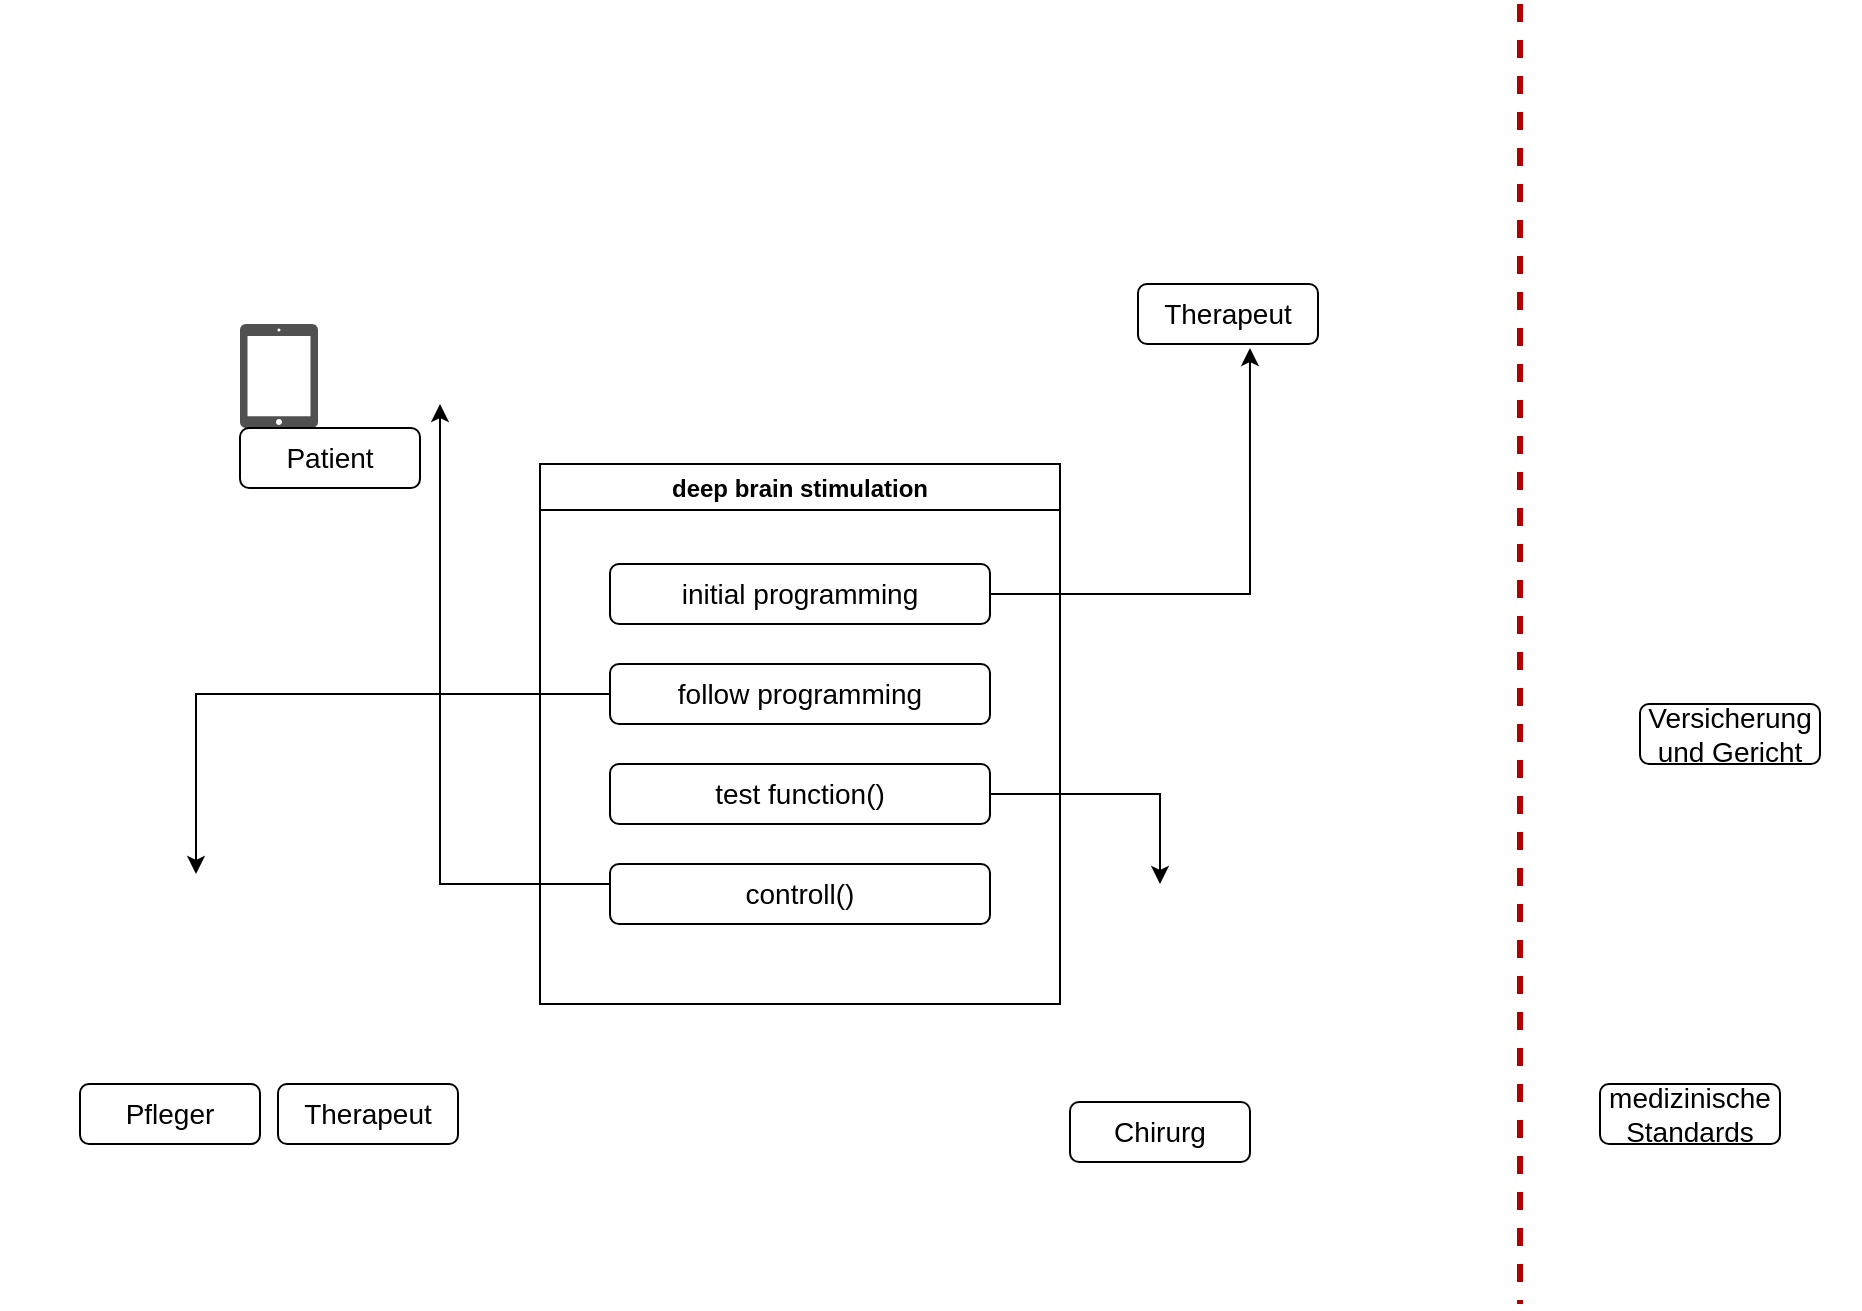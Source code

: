 <mxfile version="15.5.2" type="github">
  <diagram id="hx6i9FGdHrWzlgJRfL3x" name="Page-1">
    <mxGraphModel dx="1186" dy="629" grid="1" gridSize="10" guides="1" tooltips="1" connect="1" arrows="1" fold="1" page="1" pageScale="1" pageWidth="827" pageHeight="1169" math="0" shadow="0">
      <root>
        <mxCell id="0" />
        <mxCell id="1" parent="0" />
        <mxCell id="5UbEkDr4et_JbdGB8QBt-1" value="deep brain stimulation" style="swimlane;" vertex="1" parent="1">
          <mxGeometry x="290" y="250" width="260" height="270" as="geometry" />
        </mxCell>
        <mxCell id="5UbEkDr4et_JbdGB8QBt-45" value="initial programming" style="rounded=1;whiteSpace=wrap;html=1;fontSize=14;strokeWidth=1;fillColor=none;gradientColor=none;" vertex="1" parent="5UbEkDr4et_JbdGB8QBt-1">
          <mxGeometry x="35" y="50" width="190" height="30" as="geometry" />
        </mxCell>
        <mxCell id="5UbEkDr4et_JbdGB8QBt-48" value="follow programming" style="rounded=1;whiteSpace=wrap;html=1;fontSize=14;strokeWidth=1;fillColor=none;gradientColor=none;" vertex="1" parent="5UbEkDr4et_JbdGB8QBt-1">
          <mxGeometry x="35" y="100" width="190" height="30" as="geometry" />
        </mxCell>
        <mxCell id="5UbEkDr4et_JbdGB8QBt-49" value="test function()" style="rounded=1;whiteSpace=wrap;html=1;fontSize=14;strokeWidth=1;fillColor=none;gradientColor=none;" vertex="1" parent="5UbEkDr4et_JbdGB8QBt-1">
          <mxGeometry x="35" y="150" width="190" height="30" as="geometry" />
        </mxCell>
        <mxCell id="5UbEkDr4et_JbdGB8QBt-47" value="controll()" style="rounded=1;whiteSpace=wrap;html=1;fontSize=14;strokeWidth=1;fillColor=none;gradientColor=none;" vertex="1" parent="5UbEkDr4et_JbdGB8QBt-1">
          <mxGeometry x="35" y="200" width="190" height="30" as="geometry" />
        </mxCell>
        <mxCell id="5UbEkDr4et_JbdGB8QBt-2" value="" style="shape=image;html=1;verticalAlign=top;verticalLabelPosition=bottom;labelBackgroundColor=#ffffff;imageAspect=0;aspect=fixed;image=https://cdn1.iconfinder.com/data/icons/hospital-52/32/13-128.png" vertex="1" parent="1">
          <mxGeometry x="810" y="436" width="110" height="110" as="geometry" />
        </mxCell>
        <mxCell id="5UbEkDr4et_JbdGB8QBt-3" value="" style="shape=image;html=1;verticalAlign=top;verticalLabelPosition=bottom;labelBackgroundColor=#ffffff;imageAspect=0;aspect=fixed;image=https://cdn2.iconfinder.com/data/icons/covid-19/64/30-Doctor-128.png" vertex="1" parent="1">
          <mxGeometry x="550" y="460" width="100" height="100" as="geometry" />
        </mxCell>
        <mxCell id="5UbEkDr4et_JbdGB8QBt-4" value="" style="shape=image;html=1;verticalAlign=top;verticalLabelPosition=bottom;labelBackgroundColor=#ffffff;imageAspect=0;aspect=fixed;image=https://cdn2.iconfinder.com/data/icons/diseases-and-injury-1/340/injury_treatment_medical_health_head_patient_person_pain-128.png" vertex="1" parent="1">
          <mxGeometry x="150" y="92" width="128" height="128" as="geometry" />
        </mxCell>
        <mxCell id="5UbEkDr4et_JbdGB8QBt-5" value="" style="shape=image;html=1;verticalAlign=top;verticalLabelPosition=bottom;labelBackgroundColor=#ffffff;imageAspect=0;aspect=fixed;image=https://cdn2.iconfinder.com/data/icons/maternity-and-pregnancy-2/512/17_progress_report_statistics_patient_recovery-128.png" vertex="1" parent="1">
          <mxGeometry x="20" y="400" width="93" height="93" as="geometry" />
        </mxCell>
        <mxCell id="5UbEkDr4et_JbdGB8QBt-11" value="" style="shape=image;html=1;verticalAlign=top;verticalLabelPosition=bottom;labelBackgroundColor=#ffffff;imageAspect=0;aspect=fixed;image=https://cdn0.iconfinder.com/data/icons/business-collection-2027/60/justice-128.png" vertex="1" parent="1">
          <mxGeometry x="820" y="230" width="130" height="130" as="geometry" />
        </mxCell>
        <mxCell id="5UbEkDr4et_JbdGB8QBt-27" value="" style="sketch=0;pointerEvents=1;shadow=0;dashed=0;html=1;strokeColor=none;fillColor=#505050;labelPosition=center;verticalLabelPosition=bottom;verticalAlign=top;outlineConnect=0;align=center;shape=mxgraph.office.devices.tablet_ipad;" vertex="1" parent="1">
          <mxGeometry x="140" y="180" width="39" height="52" as="geometry" />
        </mxCell>
        <mxCell id="5UbEkDr4et_JbdGB8QBt-33" value="" style="shape=image;html=1;verticalAlign=top;verticalLabelPosition=bottom;labelBackgroundColor=#ffffff;imageAspect=0;aspect=fixed;image=https://cdn1.iconfinder.com/data/icons/IconsLandVistaPeopleIconsDemo/128/Nurse_Male_Dark.png;fontSize=14;" vertex="1" parent="1">
          <mxGeometry x="68" y="455" width="100" height="100" as="geometry" />
        </mxCell>
        <mxCell id="5UbEkDr4et_JbdGB8QBt-37" value="" style="shape=image;html=1;verticalAlign=top;verticalLabelPosition=bottom;labelBackgroundColor=#ffffff;imageAspect=0;aspect=fixed;image=https://cdn2.iconfinder.com/data/icons/health-care-and-first-responders/64/doctor-white-male-coronavirus-128.png;fontSize=14;" vertex="1" parent="1">
          <mxGeometry x="570" y="40" width="128" height="128" as="geometry" />
        </mxCell>
        <mxCell id="5UbEkDr4et_JbdGB8QBt-42" value="" style="shape=image;html=1;verticalAlign=top;verticalLabelPosition=bottom;labelBackgroundColor=#ffffff;imageAspect=0;aspect=fixed;image=https://cdn2.iconfinder.com/data/icons/health-care-and-first-responders/64/doctor-white-male-coronavirus-128.png;fontSize=14;" vertex="1" parent="1">
          <mxGeometry x="140" y="441" width="128" height="128" as="geometry" />
        </mxCell>
        <mxCell id="5UbEkDr4et_JbdGB8QBt-50" style="edgeStyle=orthogonalEdgeStyle;rounded=0;orthogonalLoop=1;jettySize=auto;html=1;fontSize=14;" edge="1" parent="1" source="5UbEkDr4et_JbdGB8QBt-48" target="5UbEkDr4et_JbdGB8QBt-33">
          <mxGeometry relative="1" as="geometry" />
        </mxCell>
        <mxCell id="5UbEkDr4et_JbdGB8QBt-51" style="edgeStyle=orthogonalEdgeStyle;rounded=0;orthogonalLoop=1;jettySize=auto;html=1;fontSize=14;" edge="1" parent="1" source="5UbEkDr4et_JbdGB8QBt-49" target="5UbEkDr4et_JbdGB8QBt-3">
          <mxGeometry relative="1" as="geometry" />
        </mxCell>
        <mxCell id="5UbEkDr4et_JbdGB8QBt-52" style="edgeStyle=orthogonalEdgeStyle;rounded=0;orthogonalLoop=1;jettySize=auto;html=1;fontSize=14;" edge="1" parent="1" source="5UbEkDr4et_JbdGB8QBt-47" target="5UbEkDr4et_JbdGB8QBt-4">
          <mxGeometry relative="1" as="geometry">
            <mxPoint x="250" y="260" as="targetPoint" />
            <Array as="points">
              <mxPoint x="240" y="460" />
            </Array>
          </mxGeometry>
        </mxCell>
        <mxCell id="5UbEkDr4et_JbdGB8QBt-54" value="" style="endArrow=none;dashed=1;html=1;rounded=0;fontSize=14;fillColor=#e51400;strokeColor=#B20000;strokeWidth=3;" edge="1" parent="1">
          <mxGeometry width="50" height="50" relative="1" as="geometry">
            <mxPoint x="780" y="20" as="sourcePoint" />
            <mxPoint x="780" y="670" as="targetPoint" />
          </mxGeometry>
        </mxCell>
        <mxCell id="5UbEkDr4et_JbdGB8QBt-55" value="Chirurg" style="rounded=1;whiteSpace=wrap;html=1;fontSize=14;strokeWidth=1;fillColor=none;gradientColor=none;" vertex="1" parent="1">
          <mxGeometry x="555" y="569" width="90" height="30" as="geometry" />
        </mxCell>
        <mxCell id="5UbEkDr4et_JbdGB8QBt-58" value="Versicherung und Gericht" style="rounded=1;whiteSpace=wrap;html=1;fontSize=14;strokeWidth=1;fillColor=none;gradientColor=none;" vertex="1" parent="1">
          <mxGeometry x="840" y="370" width="90" height="30" as="geometry" />
        </mxCell>
        <mxCell id="5UbEkDr4et_JbdGB8QBt-59" value="Pfleger" style="rounded=1;whiteSpace=wrap;html=1;fontSize=14;strokeWidth=1;fillColor=none;gradientColor=none;" vertex="1" parent="1">
          <mxGeometry x="60" y="560" width="90" height="30" as="geometry" />
        </mxCell>
        <mxCell id="5UbEkDr4et_JbdGB8QBt-60" value="Therapeut" style="rounded=1;whiteSpace=wrap;html=1;fontSize=14;strokeWidth=1;fillColor=none;gradientColor=none;" vertex="1" parent="1">
          <mxGeometry x="589" y="160" width="90" height="30" as="geometry" />
        </mxCell>
        <mxCell id="5UbEkDr4et_JbdGB8QBt-61" value="Patient" style="rounded=1;whiteSpace=wrap;html=1;fontSize=14;strokeWidth=1;fillColor=none;gradientColor=none;" vertex="1" parent="1">
          <mxGeometry x="140" y="232" width="90" height="30" as="geometry" />
        </mxCell>
        <mxCell id="5UbEkDr4et_JbdGB8QBt-62" style="edgeStyle=orthogonalEdgeStyle;rounded=0;orthogonalLoop=1;jettySize=auto;html=1;entryX=0.622;entryY=1.067;entryDx=0;entryDy=0;entryPerimeter=0;fontSize=14;strokeWidth=1;" edge="1" parent="1" source="5UbEkDr4et_JbdGB8QBt-45" target="5UbEkDr4et_JbdGB8QBt-60">
          <mxGeometry relative="1" as="geometry" />
        </mxCell>
        <mxCell id="5UbEkDr4et_JbdGB8QBt-63" value="Therapeut" style="rounded=1;whiteSpace=wrap;html=1;fontSize=14;strokeWidth=1;fillColor=none;gradientColor=none;" vertex="1" parent="1">
          <mxGeometry x="159" y="560" width="90" height="30" as="geometry" />
        </mxCell>
        <mxCell id="5UbEkDr4et_JbdGB8QBt-64" value="medizinische Standards" style="rounded=1;whiteSpace=wrap;html=1;fontSize=14;strokeWidth=1;fillColor=none;gradientColor=none;" vertex="1" parent="1">
          <mxGeometry x="820" y="560" width="90" height="30" as="geometry" />
        </mxCell>
      </root>
    </mxGraphModel>
  </diagram>
</mxfile>
